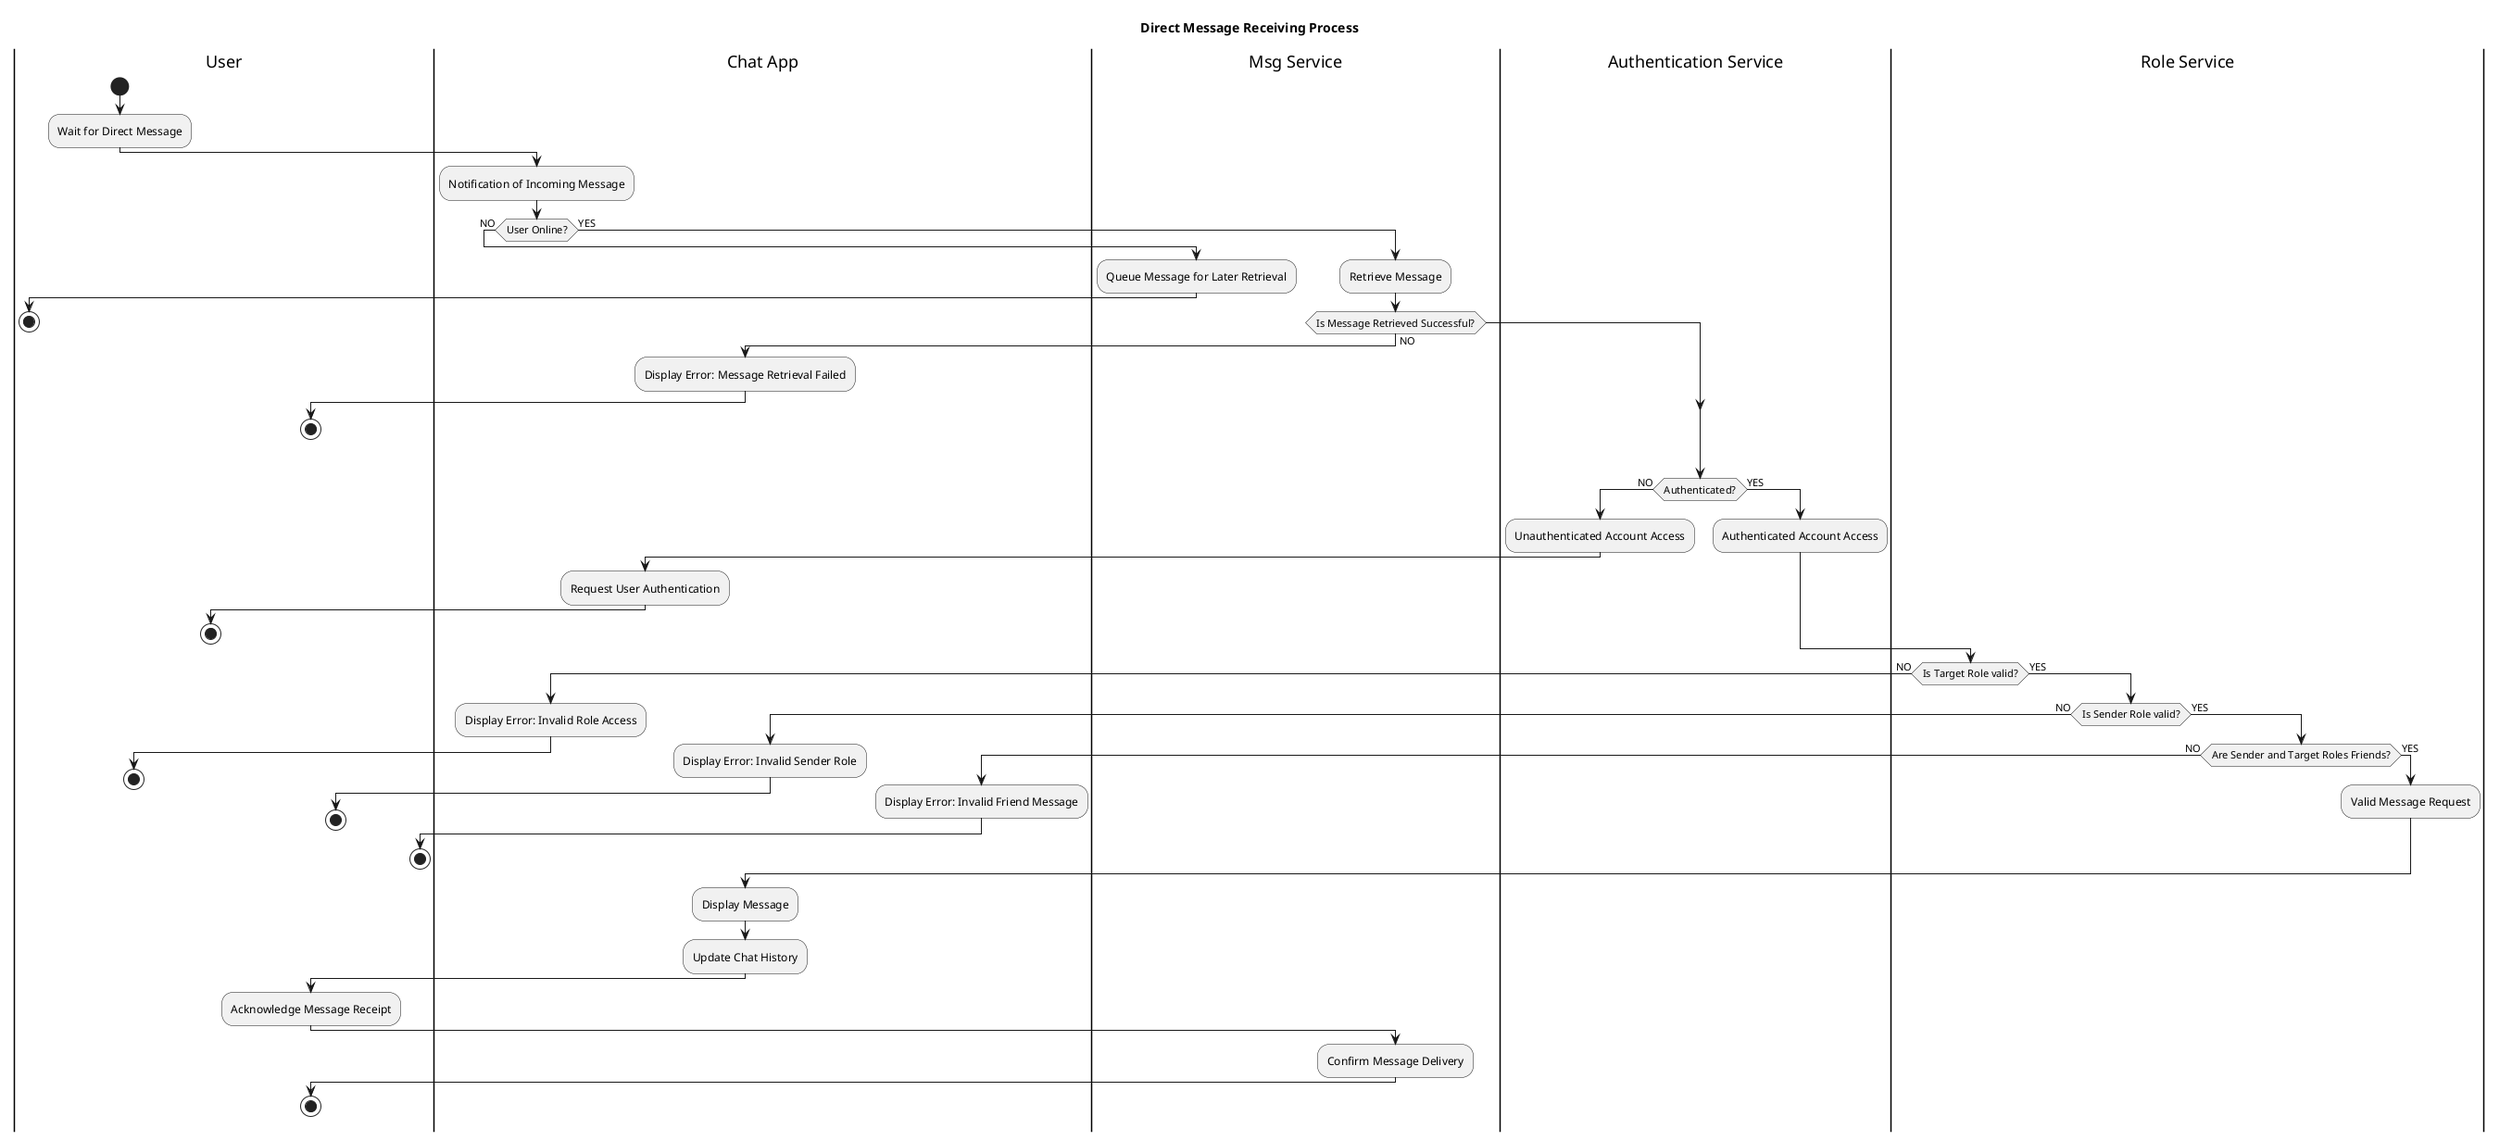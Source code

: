 @startuml
title Direct Message Receiving Process

|User|
|Chat App|
|Msg Service|
|Authentication Service|
|Role Service|

|User|
start
:Wait for Direct Message;

|Chat App|
:Notification of Incoming Message;
if (User Online?) then (NO)
  |Msg Service|
  :Queue Message for Later Retrieval;
  |User|
  stop
else (YES)

    |Msg Service|
  :Retrieve Message;
  if (Is Message Retrieved Successful?) then (NO)
    |Chat App|
    :Display Error: Message Retrieval Failed;
    |User|
    stop
  endif
  
  |Authentication Service|
  if (Authenticated?) then (NO)
    :Unauthenticated Account Access;
    |Chat App|
    :Request User Authentication;
    |User|
    stop
  else (YES)
    |Authentication Service|  
    :Authenticated Account Access;
  endif

  |Role Service|
  if (Is Target Role valid?) then (NO)
    |Chat App|  
    :Display Error: Invalid Role Access;
    |User|
    stop
  else (YES)
    |Role Service|
    if (Is Sender Role valid?) then (NO)
      |Chat App|
      :Display Error: Invalid Sender Role;
      |User|
      stop
    else (YES)
      |Role Service|
      if (Are Sender and Target Roles Friends?) then (NO)
        |Chat App|
        :Display Error: Invalid Friend Message;
        |User|
        stop
      else (YES)
        |Role Service|
        :Valid Message Request;
      endif
    endif
  endif
  
  |Chat App|
  :Display Message;
  :Update Chat History;
  |User|
  :Acknowledge Message Receipt;
  |Msg Service|
  :Confirm Message Delivery;
  |User|
  stop
endif
@enduml
